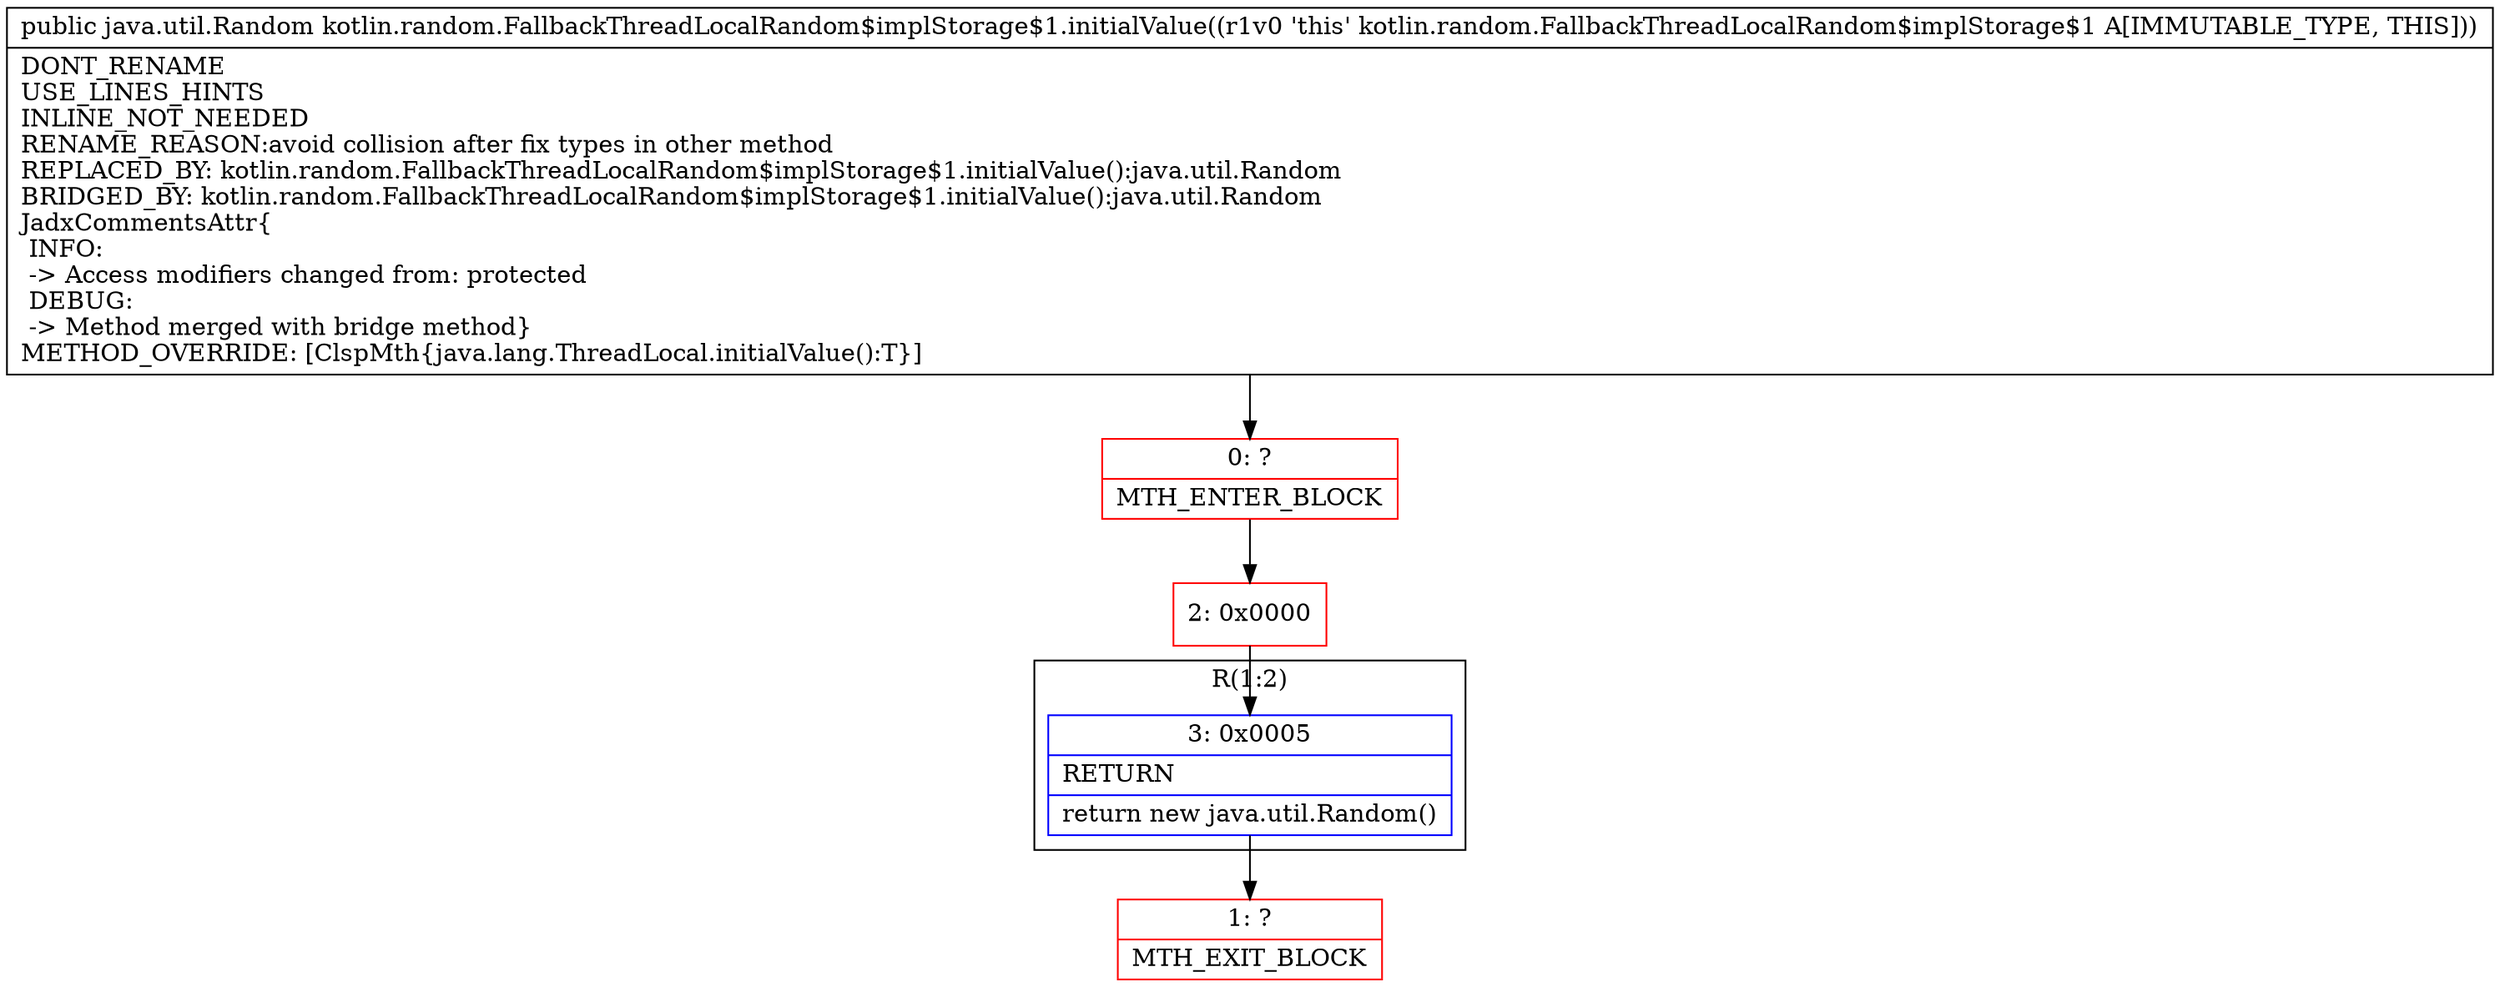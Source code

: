 digraph "CFG forkotlin.random.FallbackThreadLocalRandom$implStorage$1.initialValue()Ljava\/util\/Random;" {
subgraph cluster_Region_1041767924 {
label = "R(1:2)";
node [shape=record,color=blue];
Node_3 [shape=record,label="{3\:\ 0x0005|RETURN\l|return new java.util.Random()\l}"];
}
Node_0 [shape=record,color=red,label="{0\:\ ?|MTH_ENTER_BLOCK\l}"];
Node_2 [shape=record,color=red,label="{2\:\ 0x0000}"];
Node_1 [shape=record,color=red,label="{1\:\ ?|MTH_EXIT_BLOCK\l}"];
MethodNode[shape=record,label="{public java.util.Random kotlin.random.FallbackThreadLocalRandom$implStorage$1.initialValue((r1v0 'this' kotlin.random.FallbackThreadLocalRandom$implStorage$1 A[IMMUTABLE_TYPE, THIS]))  | DONT_RENAME\lUSE_LINES_HINTS\lINLINE_NOT_NEEDED\lRENAME_REASON:avoid collision after fix types in other method\lREPLACED_BY: kotlin.random.FallbackThreadLocalRandom$implStorage$1.initialValue():java.util.Random\lBRIDGED_BY: kotlin.random.FallbackThreadLocalRandom$implStorage$1.initialValue():java.util.Random\lJadxCommentsAttr\{\l INFO: \l \-\> Access modifiers changed from: protected\l DEBUG: \l \-\> Method merged with bridge method\}\lMETHOD_OVERRIDE: [ClspMth\{java.lang.ThreadLocal.initialValue():T\}]\l}"];
MethodNode -> Node_0;Node_3 -> Node_1;
Node_0 -> Node_2;
Node_2 -> Node_3;
}

